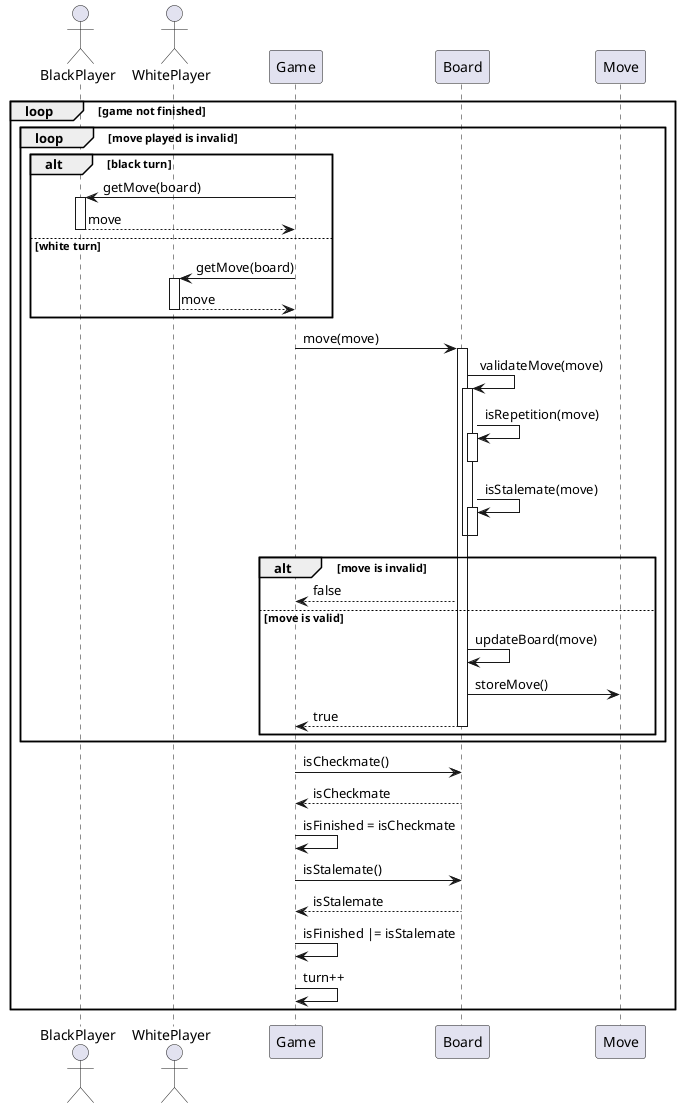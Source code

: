 @startuml

actor BlackPlayer
actor WhitePlayer

loop game not finished
    loop move played is invalid
        alt black turn
            Game -> BlackPlayer : getMove(board)
            activate BlackPlayer
            BlackPlayer --> Game : move
            deactivate BlackPlayer
        else white turn
            Game -> WhitePlayer : getMove(board)
            activate WhitePlayer
            WhitePlayer --> Game : move
            deactivate WhitePlayer
        end
        Game -> Board : move(move)
        activate Board
            Board -> Board : validateMove(move)
            activate Board
                Board -> Board : isRepetition(move)
                    activate Board
                    deactivate Board
                Board -> Board : isStalemate(move)
                    activate Board
                    deactivate Board
            deactivate Board

            alt move is invalid
                Board --> Game : false
            else move is valid
                Board -> Board : updateBoard(move)
                Board -> Move : storeMove()
                Board --> Game : true
                deactivate Board
            end
        deactivate Board
    end

    Game -> Board : isCheckmate()
    Board --> Game : isCheckmate
    Game -> Game : isFinished = isCheckmate

    Game -> Board : isStalemate()
    Board --> Game : isStalemate
    Game -> Game : isFinished |= isStalemate

    Game -> Game : turn++
end

@enduml
